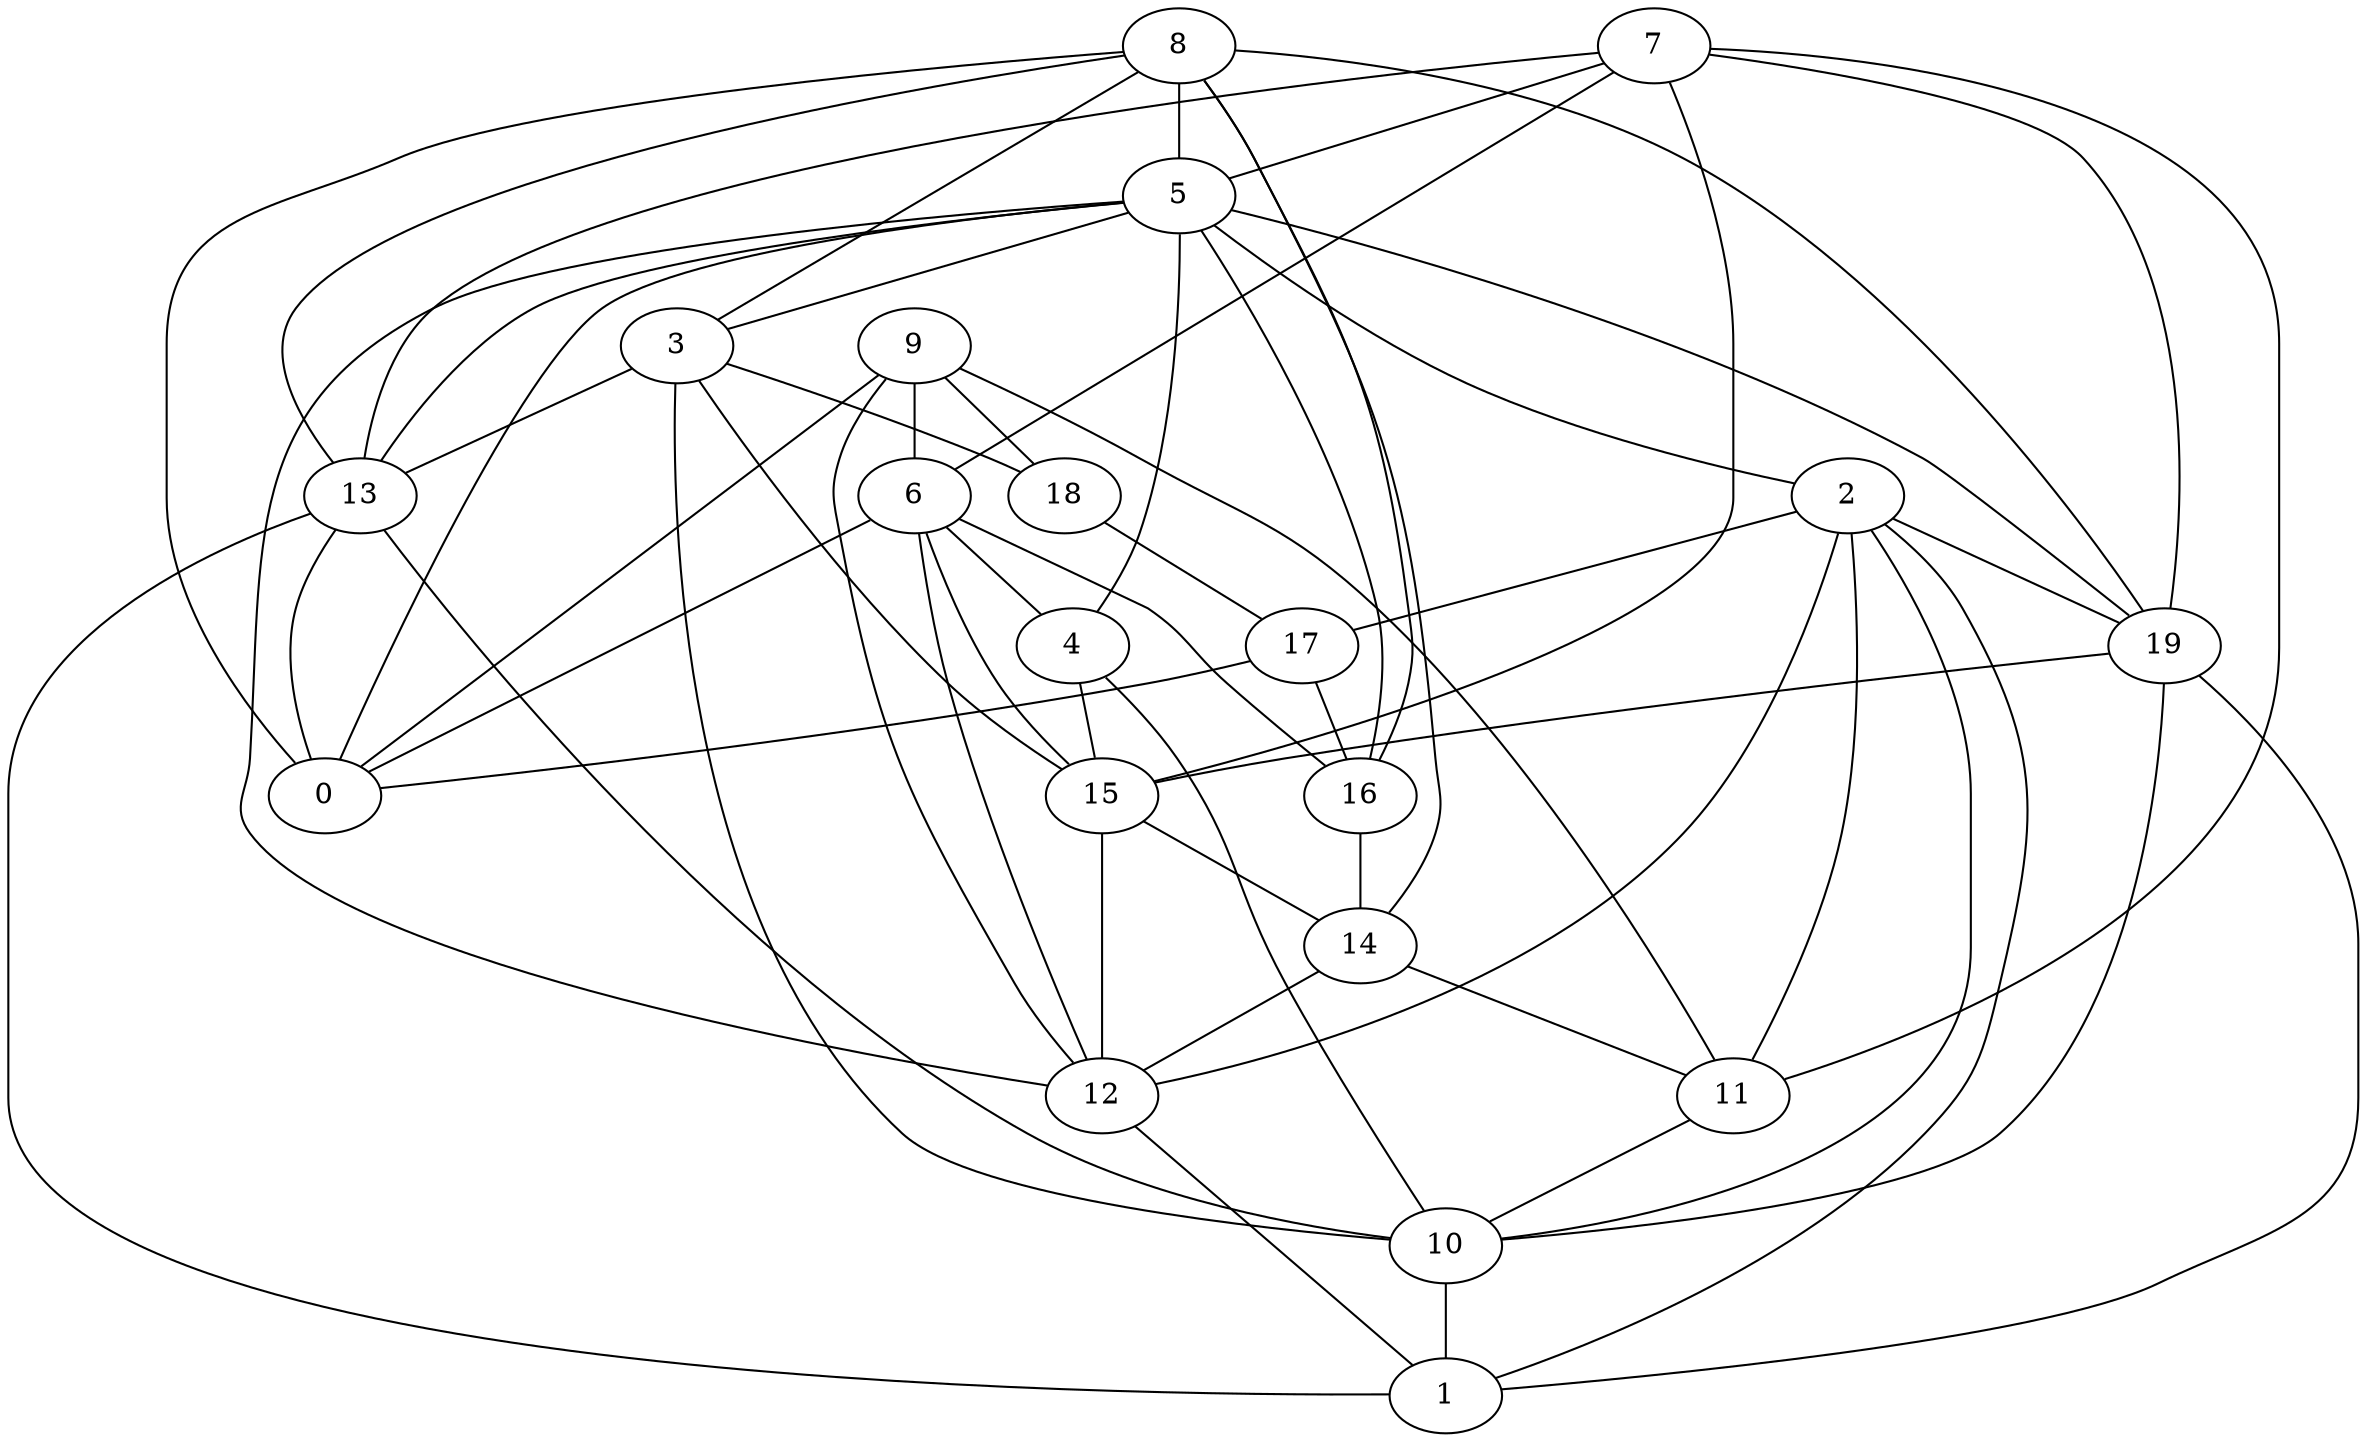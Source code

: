 digraph GG_graph {

subgraph G_graph {
edge [color = black]
"2" -> "10" [dir = none]
"2" -> "11" [dir = none]
"2" -> "12" [dir = none]
"2" -> "1" [dir = none]
"2" -> "17" [dir = none]
"5" -> "0" [dir = none]
"5" -> "4" [dir = none]
"5" -> "16" [dir = none]
"5" -> "13" [dir = none]
"5" -> "12" [dir = none]
"5" -> "3" [dir = none]
"5" -> "2" [dir = none]
"5" -> "19" [dir = none]
"12" -> "1" [dir = none]
"4" -> "15" [dir = none]
"18" -> "17" [dir = none]
"11" -> "10" [dir = none]
"10" -> "1" [dir = none]
"9" -> "6" [dir = none]
"9" -> "11" [dir = none]
"9" -> "18" [dir = none]
"9" -> "12" [dir = none]
"9" -> "0" [dir = none]
"17" -> "16" [dir = none]
"17" -> "0" [dir = none]
"7" -> "15" [dir = none]
"7" -> "19" [dir = none]
"7" -> "13" [dir = none]
"7" -> "11" [dir = none]
"7" -> "5" [dir = none]
"7" -> "6" [dir = none]
"15" -> "14" [dir = none]
"15" -> "12" [dir = none]
"13" -> "1" [dir = none]
"13" -> "0" [dir = none]
"13" -> "10" [dir = none]
"8" -> "3" [dir = none]
"8" -> "5" [dir = none]
"8" -> "0" [dir = none]
"8" -> "19" [dir = none]
"8" -> "13" [dir = none]
"8" -> "14" [dir = none]
"8" -> "16" [dir = none]
"3" -> "13" [dir = none]
"3" -> "10" [dir = none]
"3" -> "15" [dir = none]
"3" -> "18" [dir = none]
"16" -> "14" [dir = none]
"14" -> "12" [dir = none]
"14" -> "11" [dir = none]
"6" -> "16" [dir = none]
"6" -> "0" [dir = none]
"6" -> "12" [dir = none]
"6" -> "4" [dir = none]
"19" -> "10" [dir = none]
"19" -> "15" [dir = none]
"19" -> "1" [dir = none]
"4" -> "10" [dir = none]
"6" -> "15" [dir = none]
"2" -> "19" [dir = none]
}

}
